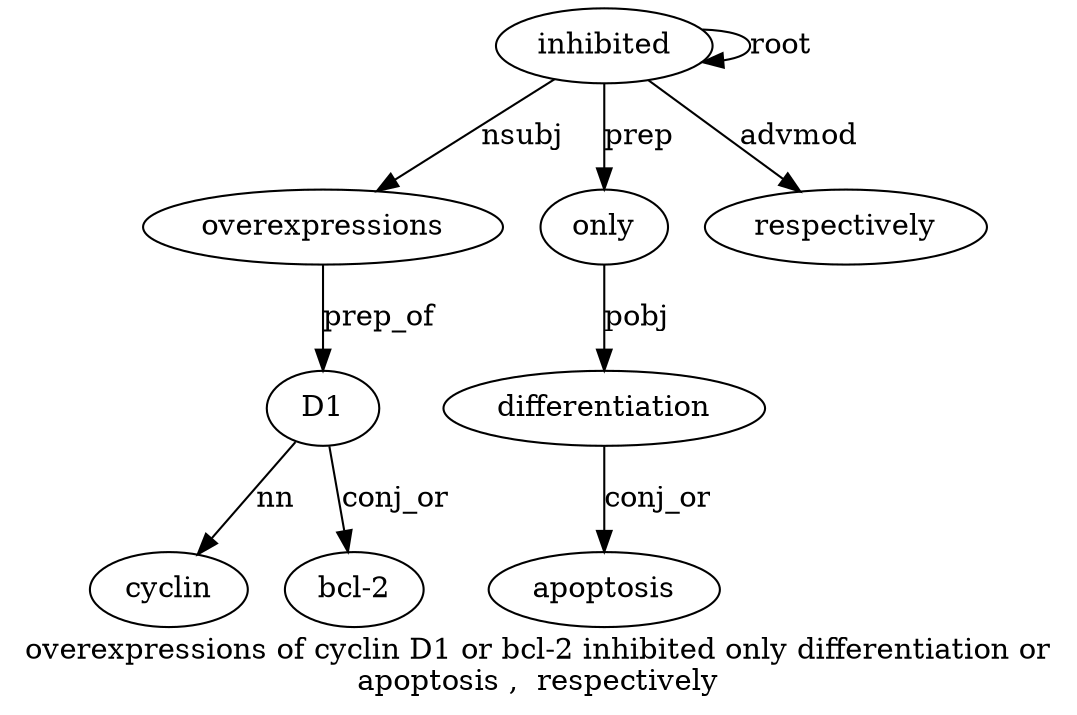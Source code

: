 digraph "overexpressions of cyclin D1 or bcl-2 inhibited only differentiation or apoptosis ,  respectively" {
label="overexpressions of cyclin D1 or bcl-2 inhibited only differentiation or
apoptosis ,  respectively";
inhibited7 [style=filled, fillcolor=white, label=inhibited];
overexpressions1 [style=filled, fillcolor=white, label=overexpressions];
inhibited7 -> overexpressions1  [label=nsubj];
D14 [style=filled, fillcolor=white, label=D1];
cyclin3 [style=filled, fillcolor=white, label=cyclin];
D14 -> cyclin3  [label=nn];
overexpressions1 -> D14  [label=prep_of];
"bcl-26" [style=filled, fillcolor=white, label="bcl-2"];
D14 -> "bcl-26"  [label=conj_or];
inhibited7 -> inhibited7  [label=root];
only8 [style=filled, fillcolor=white, label=only];
inhibited7 -> only8  [label=prep];
differentiation9 [style=filled, fillcolor=white, label=differentiation];
only8 -> differentiation9  [label=pobj];
apoptosis11 [style=filled, fillcolor=white, label=apoptosis];
differentiation9 -> apoptosis11  [label=conj_or];
respectively13 [style=filled, fillcolor=white, label=respectively];
inhibited7 -> respectively13  [label=advmod];
}
